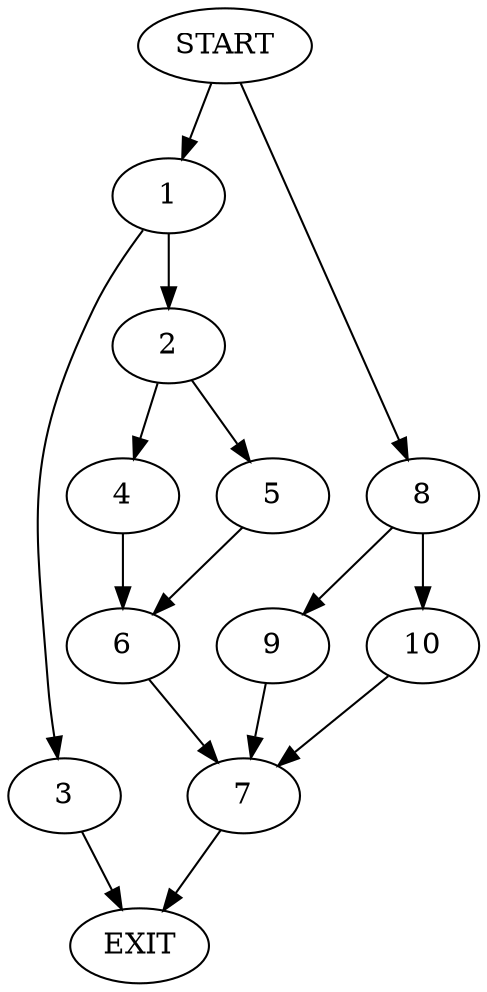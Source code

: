 digraph {
0 [label="START"]
11 [label="EXIT"]
0 -> 1
1 -> 2
1 -> 3
3 -> 11
2 -> 4
2 -> 5
5 -> 6
4 -> 6
6 -> 7
7 -> 11
0 -> 8
8 -> 9
8 -> 10
10 -> 7
9 -> 7
}
